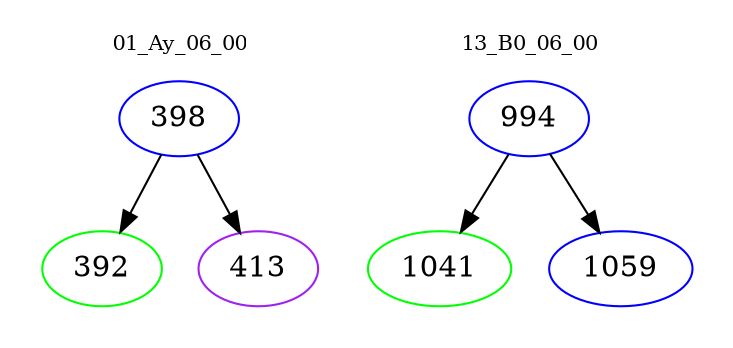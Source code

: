 digraph{
subgraph cluster_0 {
color = white
label = "01_Ay_06_00";
fontsize=10;
T0_398 [label="398", color="blue"]
T0_398 -> T0_392 [color="black"]
T0_392 [label="392", color="green"]
T0_398 -> T0_413 [color="black"]
T0_413 [label="413", color="purple"]
}
subgraph cluster_1 {
color = white
label = "13_B0_06_00";
fontsize=10;
T1_994 [label="994", color="blue"]
T1_994 -> T1_1041 [color="black"]
T1_1041 [label="1041", color="green"]
T1_994 -> T1_1059 [color="black"]
T1_1059 [label="1059", color="blue"]
}
}
